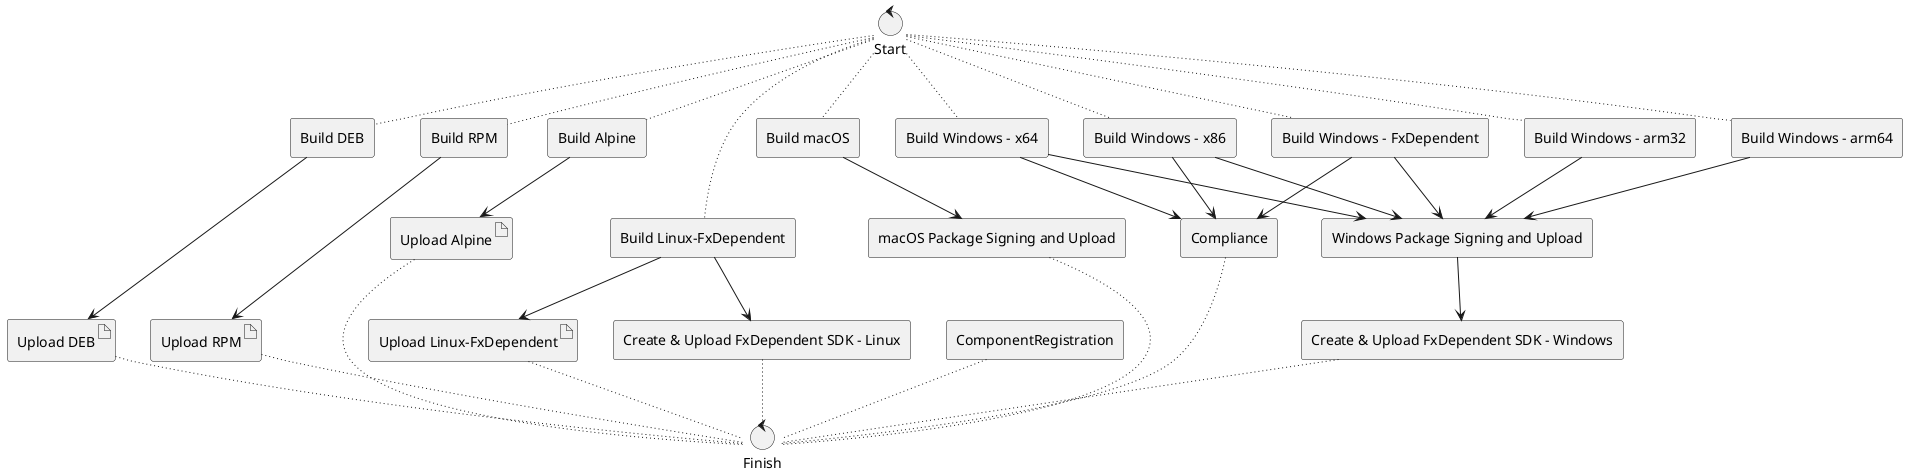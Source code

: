 @startuml

' Define the build tasks as business processes
agent "Build DEB"  as BuildDEB
agent "Build RPM"  as BuildRPM
agent "Build Alpine"  as BuildAlpine
agent "Build Linux-FxDependent"  as BuildLinuxFx

artifact "Upload DEB"  as UploadDEB
artifact "Upload RPM"  as UploadRPM
artifact "Upload Alpine"  as UploadAlpine
artifact "Upload Linux-FxDependent"  as UploadLinuxFx

agent "Build macOS"  as BuildMac
agent "macOS Package Signing and Upload"  as SignMac

agent "Build Windows - x64"  as BuildWinX64
agent "Build Windows - x86"  as BuildWinX86
agent "Build Windows - arm32"  as BuildWinArm32
agent "Build Windows - arm64"  as BuildWinArm64
agent "Build Windows - FxDependent"  as BuildWinFx
agent "Windows Package Signing and Upload"  as SignWin

agent "ComponentRegistration"  as BuildCG

agent "Compliance"  as Compliance

agent "Create & Upload FxDependent SDK - Linux" as BuildLinuxFxSdk
agent "Create & Upload FxDependent SDK - Windows" as BuildWinFxSdk

' Define finishing the build as a goal filled
control "Finish"  as Finish
control "Start" as Start

' map the various Upload task dependencies
BuildDEB -down-> UploadDEB
BuildRPM -down-> UploadRPM
BuildLinuxFx -down-> UploadLinuxFx
BuildAlpine -down-> UploadAlpine

' map all of the SignMac task dependencies
BuildMac -down-> SignMac

' map all of the SignWin task dependencies
BuildWinX64 -down-> SignWin
BuildWinX86 -down-> SignWin
BuildWinArm32 -down-> SignWin
BuildWinArm64 -down-> SignWin
BuildWinFx -down-> SignWin

' map all of the Compliance task dependencies
BuildWinX86 -down-> Compliance
BuildWinX64 -down-> Compliance
BuildWinFx -down-> Compliance

BuildLinuxFx -down-> BuildLinuxFxSdk
SignWin -down-> BuildWinFxSdk

' map all leafs to finish
Compliance ~~ Finish
UploadAlpine ~~ Finish
UploadDEB ~~ Finish
UploadRPM ~~ Finish
UploadLinuxFx ~~ Finish
SignMac ~~ Finish
BuildCG ~~ Finish
BuildLinuxFxSdk ~~ Finish
BuildWinFxSdk ~~ Finish

Start ~~ BuildDEB
Start ~~ BuildRPM
Start ~~ BuildAlpine
Start ~~ BuildLinuxFx
Start ~~ BuildMac
Start ~~ BuildWinX64
Start ~~ BuildWinX86
Start ~~ BuildWinFx
Start ~~ BuildWinArm32
Start ~~ BuildWinArm64

@enduml
